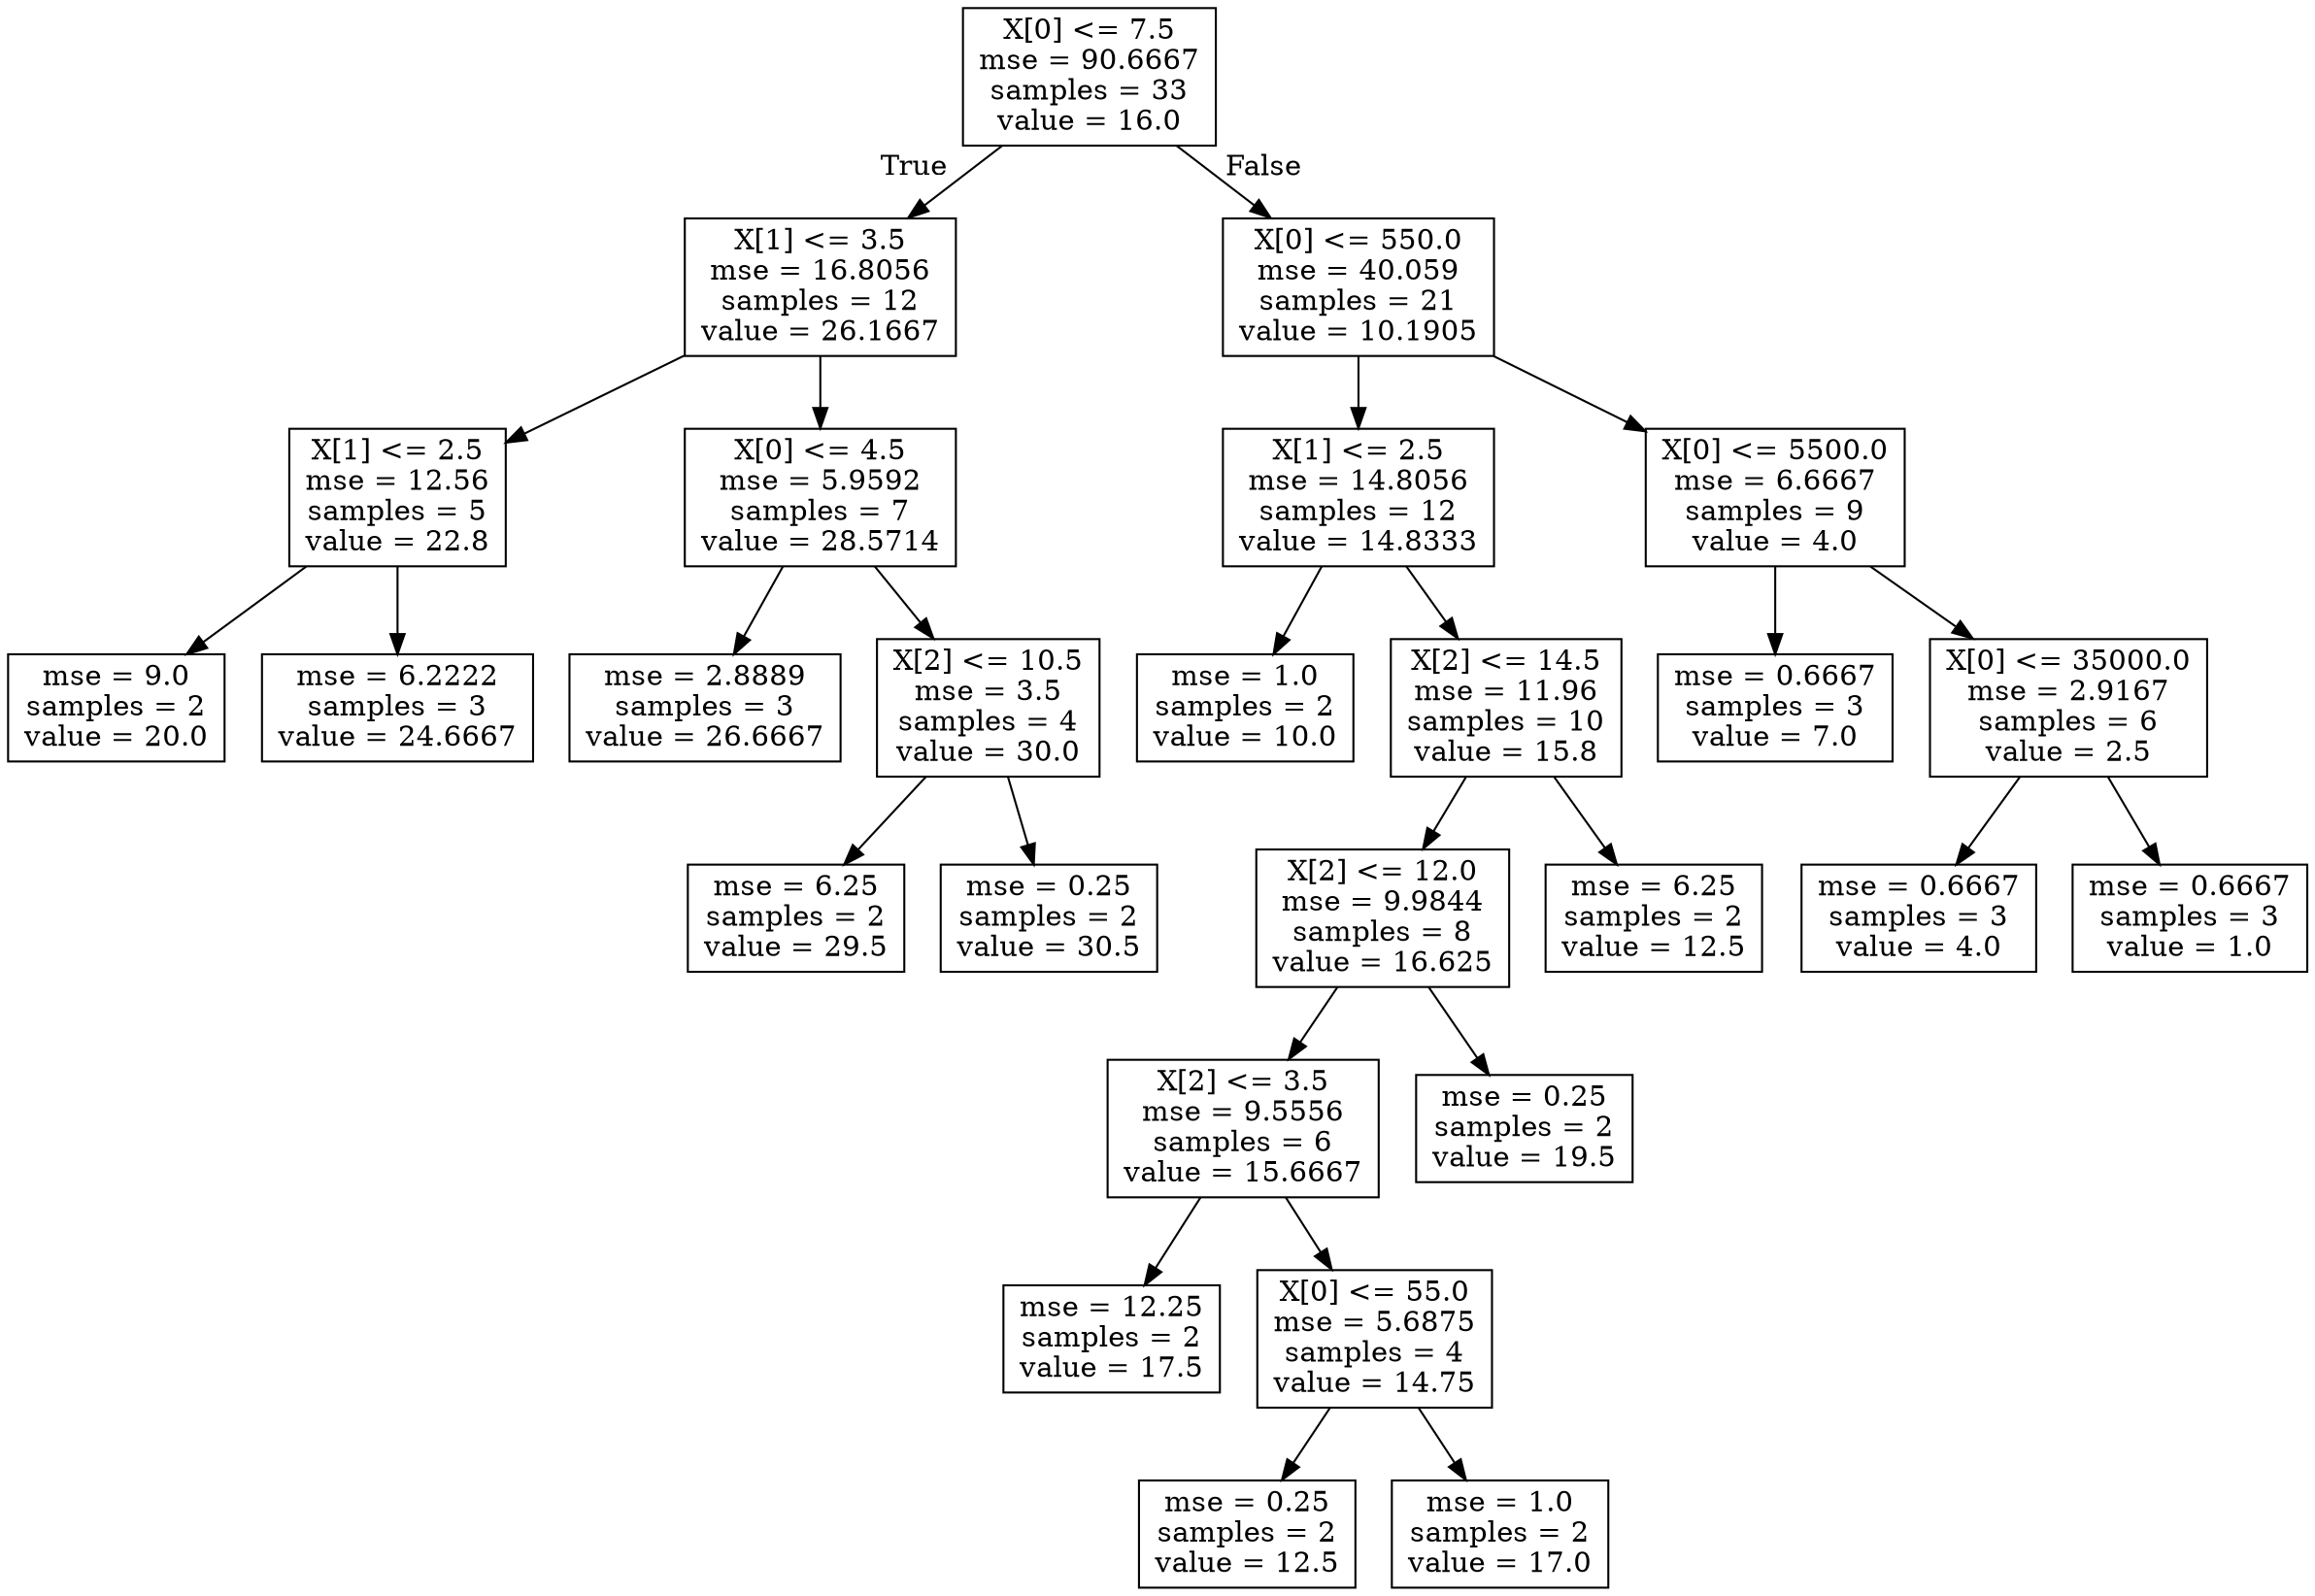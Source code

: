 digraph Tree {
node [shape=box] ;
0 [label="X[0] <= 7.5\nmse = 90.6667\nsamples = 33\nvalue = 16.0"] ;
1 [label="X[1] <= 3.5\nmse = 16.8056\nsamples = 12\nvalue = 26.1667"] ;
0 -> 1 [labeldistance=2.5, labelangle=45, headlabel="True"] ;
2 [label="X[1] <= 2.5\nmse = 12.56\nsamples = 5\nvalue = 22.8"] ;
1 -> 2 ;
3 [label="mse = 9.0\nsamples = 2\nvalue = 20.0"] ;
2 -> 3 ;
4 [label="mse = 6.2222\nsamples = 3\nvalue = 24.6667"] ;
2 -> 4 ;
5 [label="X[0] <= 4.5\nmse = 5.9592\nsamples = 7\nvalue = 28.5714"] ;
1 -> 5 ;
6 [label="mse = 2.8889\nsamples = 3\nvalue = 26.6667"] ;
5 -> 6 ;
7 [label="X[2] <= 10.5\nmse = 3.5\nsamples = 4\nvalue = 30.0"] ;
5 -> 7 ;
8 [label="mse = 6.25\nsamples = 2\nvalue = 29.5"] ;
7 -> 8 ;
9 [label="mse = 0.25\nsamples = 2\nvalue = 30.5"] ;
7 -> 9 ;
10 [label="X[0] <= 550.0\nmse = 40.059\nsamples = 21\nvalue = 10.1905"] ;
0 -> 10 [labeldistance=2.5, labelangle=-45, headlabel="False"] ;
11 [label="X[1] <= 2.5\nmse = 14.8056\nsamples = 12\nvalue = 14.8333"] ;
10 -> 11 ;
12 [label="mse = 1.0\nsamples = 2\nvalue = 10.0"] ;
11 -> 12 ;
13 [label="X[2] <= 14.5\nmse = 11.96\nsamples = 10\nvalue = 15.8"] ;
11 -> 13 ;
14 [label="X[2] <= 12.0\nmse = 9.9844\nsamples = 8\nvalue = 16.625"] ;
13 -> 14 ;
15 [label="X[2] <= 3.5\nmse = 9.5556\nsamples = 6\nvalue = 15.6667"] ;
14 -> 15 ;
16 [label="mse = 12.25\nsamples = 2\nvalue = 17.5"] ;
15 -> 16 ;
17 [label="X[0] <= 55.0\nmse = 5.6875\nsamples = 4\nvalue = 14.75"] ;
15 -> 17 ;
18 [label="mse = 0.25\nsamples = 2\nvalue = 12.5"] ;
17 -> 18 ;
19 [label="mse = 1.0\nsamples = 2\nvalue = 17.0"] ;
17 -> 19 ;
20 [label="mse = 0.25\nsamples = 2\nvalue = 19.5"] ;
14 -> 20 ;
21 [label="mse = 6.25\nsamples = 2\nvalue = 12.5"] ;
13 -> 21 ;
22 [label="X[0] <= 5500.0\nmse = 6.6667\nsamples = 9\nvalue = 4.0"] ;
10 -> 22 ;
23 [label="mse = 0.6667\nsamples = 3\nvalue = 7.0"] ;
22 -> 23 ;
24 [label="X[0] <= 35000.0\nmse = 2.9167\nsamples = 6\nvalue = 2.5"] ;
22 -> 24 ;
25 [label="mse = 0.6667\nsamples = 3\nvalue = 4.0"] ;
24 -> 25 ;
26 [label="mse = 0.6667\nsamples = 3\nvalue = 1.0"] ;
24 -> 26 ;
}